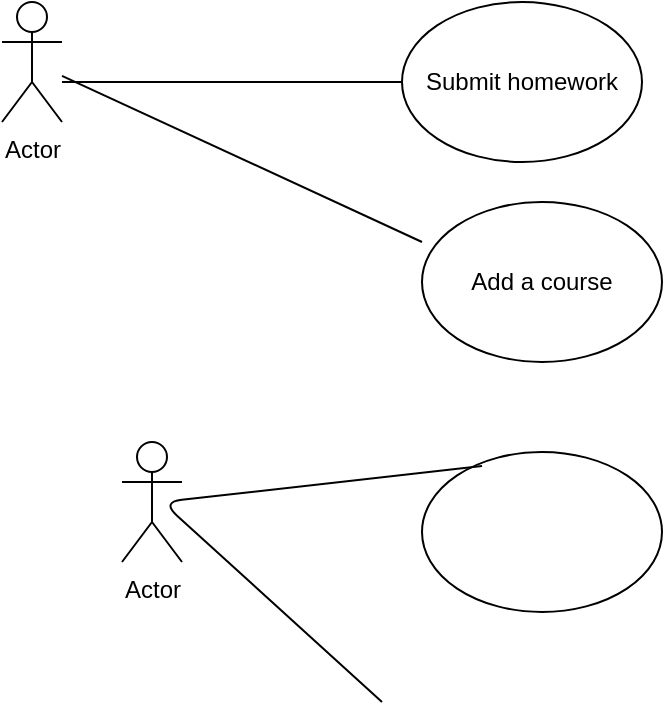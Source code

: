 <mxfile version="12.7.2" type="github"><diagram name="Page-1" id="b5b7bab2-c9e2-2cf4-8b2a-24fd1a2a6d21"><mxGraphModel dx="782" dy="438" grid="1" gridSize="10" guides="1" tooltips="1" connect="1" arrows="1" fold="1" page="1" pageScale="1" pageWidth="827" pageHeight="1169" background="#ffffff" math="0" shadow="0"><root><mxCell id="0"/><mxCell id="1" parent="0"/><object label="Actor" id="bt3skb1o3MOWGz2ap7Rh-1"><mxCell style="shape=umlActor;verticalLabelPosition=bottom;labelBackgroundColor=#ffffff;verticalAlign=top;html=1;outlineConnect=0;" vertex="1" parent="1"><mxGeometry x="90" y="280" width="30" height="60" as="geometry"/></mxCell></object><mxCell id="bt3skb1o3MOWGz2ap7Rh-4" value="" style="endArrow=none;html=1;" edge="1" parent="1" target="bt3skb1o3MOWGz2ap7Rh-5"><mxGeometry width="50" height="50" relative="1" as="geometry"><mxPoint x="120" y="320" as="sourcePoint"/><mxPoint x="280" y="320" as="targetPoint"/></mxGeometry></mxCell><mxCell id="bt3skb1o3MOWGz2ap7Rh-5" value="Submit homework" style="ellipse;whiteSpace=wrap;html=1;" vertex="1" parent="1"><mxGeometry x="290" y="280" width="120" height="80" as="geometry"/></mxCell><mxCell id="bt3skb1o3MOWGz2ap7Rh-6" value="Add a course" style="ellipse;whiteSpace=wrap;html=1;" vertex="1" parent="1"><mxGeometry x="300" y="380" width="120" height="80" as="geometry"/></mxCell><mxCell id="bt3skb1o3MOWGz2ap7Rh-7" value="" style="endArrow=none;html=1;" edge="1" parent="1" source="bt3skb1o3MOWGz2ap7Rh-1"><mxGeometry width="50" height="50" relative="1" as="geometry"><mxPoint x="250" y="450" as="sourcePoint"/><mxPoint x="300" y="400" as="targetPoint"/></mxGeometry></mxCell><mxCell id="bt3skb1o3MOWGz2ap7Rh-8" value="Actor" style="shape=umlActor;verticalLabelPosition=bottom;labelBackgroundColor=#ffffff;verticalAlign=top;html=1;outlineConnect=0;" vertex="1" parent="1"><mxGeometry x="150" y="500" width="30" height="60" as="geometry"/></mxCell><mxCell id="bt3skb1o3MOWGz2ap7Rh-10" value="" style="ellipse;whiteSpace=wrap;html=1;" vertex="1" parent="1"><mxGeometry x="300" y="505" width="120" height="80" as="geometry"/></mxCell><mxCell id="bt3skb1o3MOWGz2ap7Rh-13" value="" style="endArrow=none;html=1;" edge="1" parent="1"><mxGeometry width="50" height="50" relative="1" as="geometry"><mxPoint x="280" y="630" as="sourcePoint"/><mxPoint x="330" y="512" as="targetPoint"/><Array as="points"><mxPoint x="170" y="530"/></Array></mxGeometry></mxCell></root></mxGraphModel></diagram></mxfile>